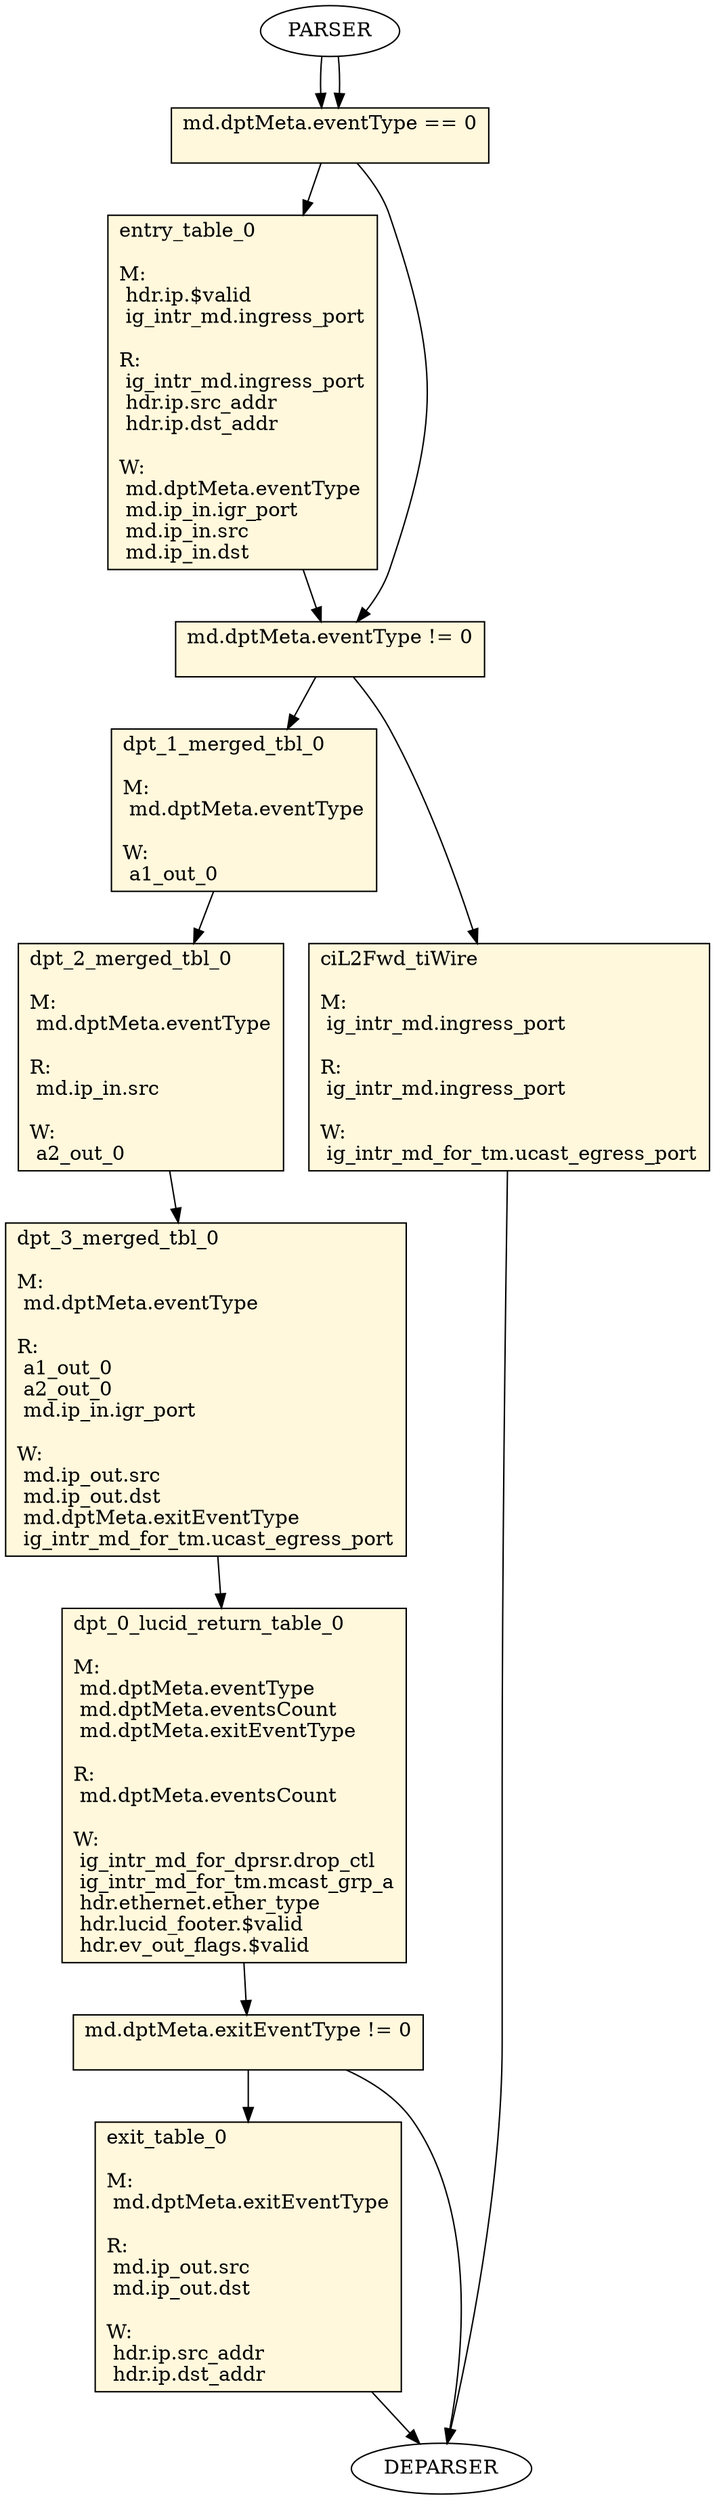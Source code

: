 digraph ingress {
cond_4 [ shape=record, style="filled", fillcolor=cornsilk, label="md.dptMeta.eventType == 0\l\l
 "];
entry_table_0 [ shape=record, style="filled", fillcolor=cornsilk, label="entry_table_0\l\l
M:\l
 hdr.ip.$valid\l
 ig_intr_md.ingress_port\l
\lR:\l
 ig_intr_md.ingress_port\l
 hdr.ip.src_addr\l
 hdr.ip.dst_addr\l
\lW:\l
 md.dptMeta.eventType\l
 md.ip_in.igr_port\l
 md.ip_in.src\l
 md.ip_in.dst\l
 "];
cond_5 [ shape=record, style="filled", fillcolor=cornsilk, label="md.dptMeta.eventType != 0\l\l
 "];
dpt_1_merged_tbl_0 [ shape=record, style="filled", fillcolor=cornsilk, label="dpt_1_merged_tbl_0\l\l
M:\l
 md.dptMeta.eventType\l
\lW:\l
 a1_out_0\l
 "];
ciL2Fwd_tiWire [ shape=record, style="filled", fillcolor=cornsilk, label="ciL2Fwd_tiWire\l\l
M:\l
 ig_intr_md.ingress_port\l
\lR:\l
 ig_intr_md.ingress_port\l
\lW:\l
 ig_intr_md_for_tm.ucast_egress_port\l
 "];
dpt_2_merged_tbl_0 [ shape=record, style="filled", fillcolor=cornsilk, label="dpt_2_merged_tbl_0\l\l
M:\l
 md.dptMeta.eventType\l
\lR:\l
 md.ip_in.src\l
\lW:\l
 a2_out_0\l
 "];
dpt_3_merged_tbl_0 [ shape=record, style="filled", fillcolor=cornsilk, label="dpt_3_merged_tbl_0\l\l
M:\l
 md.dptMeta.eventType\l
\lR:\l
 a1_out_0\l
 a2_out_0\l
 md.ip_in.igr_port\l
\lW:\l
 md.ip_out.src\l
 md.ip_out.dst\l
 md.dptMeta.exitEventType\l
 ig_intr_md_for_tm.ucast_egress_port\l
 "];
dpt_0_lucid_return_table_0 [ shape=record, style="filled", fillcolor=cornsilk, label="dpt_0_lucid_return_table_0\l\l
M:\l
 md.dptMeta.eventType\l
 md.dptMeta.eventsCount\l
 md.dptMeta.exitEventType\l
\lR:\l
 md.dptMeta.eventsCount\l
\lW:\l
 ig_intr_md_for_dprsr.drop_ctl\l
 ig_intr_md_for_tm.mcast_grp_a\l
 hdr.ethernet.ether_type\l
 hdr.lucid_footer.$valid\l
 hdr.ev_out_flags.$valid\l
 "];
cond_6 [ shape=record, style="filled", fillcolor=cornsilk, label="md.dptMeta.exitEventType != 0\l\l
 "];
exit_table_0 [ shape=record, style="filled", fillcolor=cornsilk, label="exit_table_0\l\l
M:\l
 md.dptMeta.exitEventType\l
\lR:\l
 md.ip_out.src\l
 md.ip_out.dst\l
\lW:\l
 hdr.ip.src_addr\l
 hdr.ip.dst_addr\l
 "];
    PARSER -> cond_4
    cond_4 -> entry_table_0
    PARSER -> cond_4
    cond_4 -> cond_5
    entry_table_0 -> cond_5
    cond_5 -> dpt_1_merged_tbl_0
    cond_5 -> ciL2Fwd_tiWire
    ciL2Fwd_tiWire -> DEPARSER
    dpt_1_merged_tbl_0 -> dpt_2_merged_tbl_0
    dpt_2_merged_tbl_0 -> dpt_3_merged_tbl_0
    dpt_3_merged_tbl_0 -> dpt_0_lucid_return_table_0
    dpt_0_lucid_return_table_0 -> cond_6
    cond_6 -> exit_table_0
    cond_6 -> DEPARSER
    exit_table_0 -> DEPARSER
}
